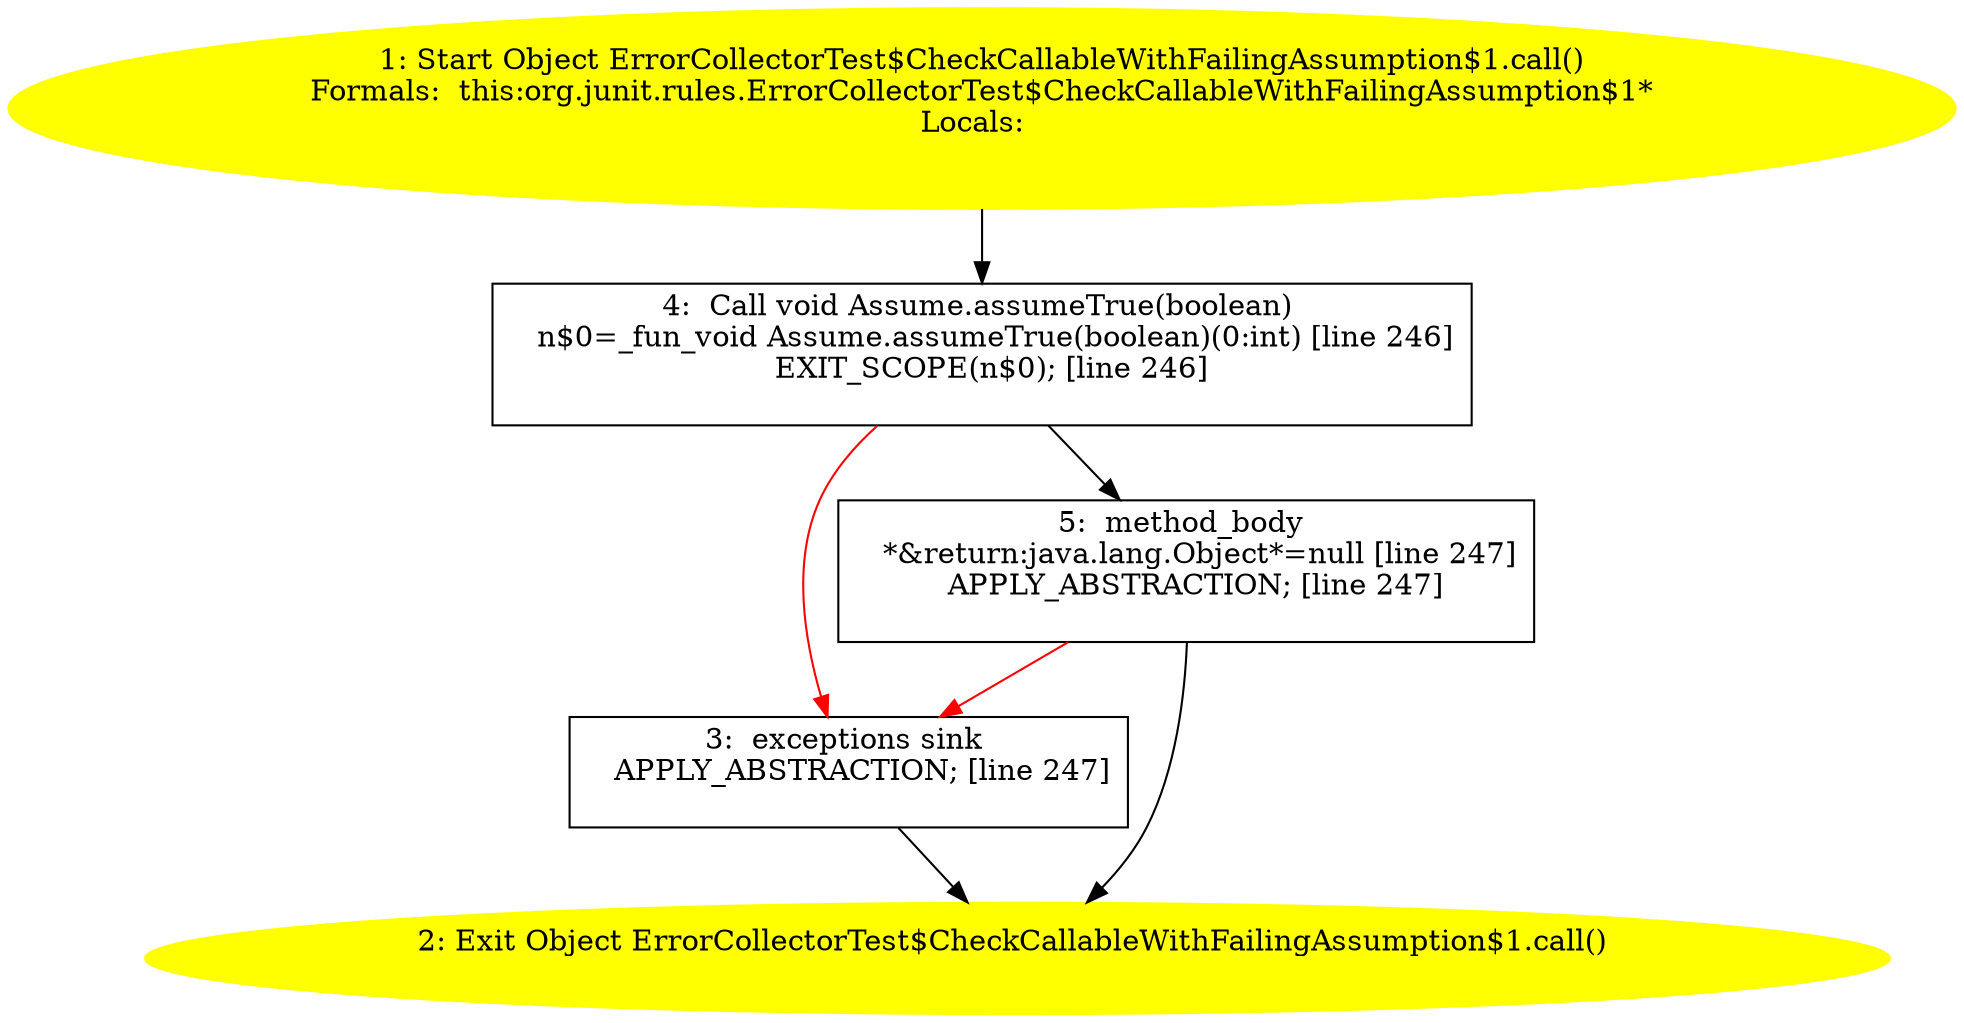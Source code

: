 /* @generated */
digraph cfg {
"org.junit.rules.ErrorCollectorTest$CheckCallableWithFailingAssumption$1.call():java.lang.Object.445bacd3a4c11da873990c76914798d9_1" [label="1: Start Object ErrorCollectorTest$CheckCallableWithFailingAssumption$1.call()\nFormals:  this:org.junit.rules.ErrorCollectorTest$CheckCallableWithFailingAssumption$1*\nLocals:  \n  " color=yellow style=filled]
	

	 "org.junit.rules.ErrorCollectorTest$CheckCallableWithFailingAssumption$1.call():java.lang.Object.445bacd3a4c11da873990c76914798d9_1" -> "org.junit.rules.ErrorCollectorTest$CheckCallableWithFailingAssumption$1.call():java.lang.Object.445bacd3a4c11da873990c76914798d9_4" ;
"org.junit.rules.ErrorCollectorTest$CheckCallableWithFailingAssumption$1.call():java.lang.Object.445bacd3a4c11da873990c76914798d9_2" [label="2: Exit Object ErrorCollectorTest$CheckCallableWithFailingAssumption$1.call() \n  " color=yellow style=filled]
	

"org.junit.rules.ErrorCollectorTest$CheckCallableWithFailingAssumption$1.call():java.lang.Object.445bacd3a4c11da873990c76914798d9_3" [label="3:  exceptions sink \n   APPLY_ABSTRACTION; [line 247]\n " shape="box"]
	

	 "org.junit.rules.ErrorCollectorTest$CheckCallableWithFailingAssumption$1.call():java.lang.Object.445bacd3a4c11da873990c76914798d9_3" -> "org.junit.rules.ErrorCollectorTest$CheckCallableWithFailingAssumption$1.call():java.lang.Object.445bacd3a4c11da873990c76914798d9_2" ;
"org.junit.rules.ErrorCollectorTest$CheckCallableWithFailingAssumption$1.call():java.lang.Object.445bacd3a4c11da873990c76914798d9_4" [label="4:  Call void Assume.assumeTrue(boolean) \n   n$0=_fun_void Assume.assumeTrue(boolean)(0:int) [line 246]\n  EXIT_SCOPE(n$0); [line 246]\n " shape="box"]
	

	 "org.junit.rules.ErrorCollectorTest$CheckCallableWithFailingAssumption$1.call():java.lang.Object.445bacd3a4c11da873990c76914798d9_4" -> "org.junit.rules.ErrorCollectorTest$CheckCallableWithFailingAssumption$1.call():java.lang.Object.445bacd3a4c11da873990c76914798d9_5" ;
	 "org.junit.rules.ErrorCollectorTest$CheckCallableWithFailingAssumption$1.call():java.lang.Object.445bacd3a4c11da873990c76914798d9_4" -> "org.junit.rules.ErrorCollectorTest$CheckCallableWithFailingAssumption$1.call():java.lang.Object.445bacd3a4c11da873990c76914798d9_3" [color="red" ];
"org.junit.rules.ErrorCollectorTest$CheckCallableWithFailingAssumption$1.call():java.lang.Object.445bacd3a4c11da873990c76914798d9_5" [label="5:  method_body \n   *&return:java.lang.Object*=null [line 247]\n  APPLY_ABSTRACTION; [line 247]\n " shape="box"]
	

	 "org.junit.rules.ErrorCollectorTest$CheckCallableWithFailingAssumption$1.call():java.lang.Object.445bacd3a4c11da873990c76914798d9_5" -> "org.junit.rules.ErrorCollectorTest$CheckCallableWithFailingAssumption$1.call():java.lang.Object.445bacd3a4c11da873990c76914798d9_2" ;
	 "org.junit.rules.ErrorCollectorTest$CheckCallableWithFailingAssumption$1.call():java.lang.Object.445bacd3a4c11da873990c76914798d9_5" -> "org.junit.rules.ErrorCollectorTest$CheckCallableWithFailingAssumption$1.call():java.lang.Object.445bacd3a4c11da873990c76914798d9_3" [color="red" ];
}

